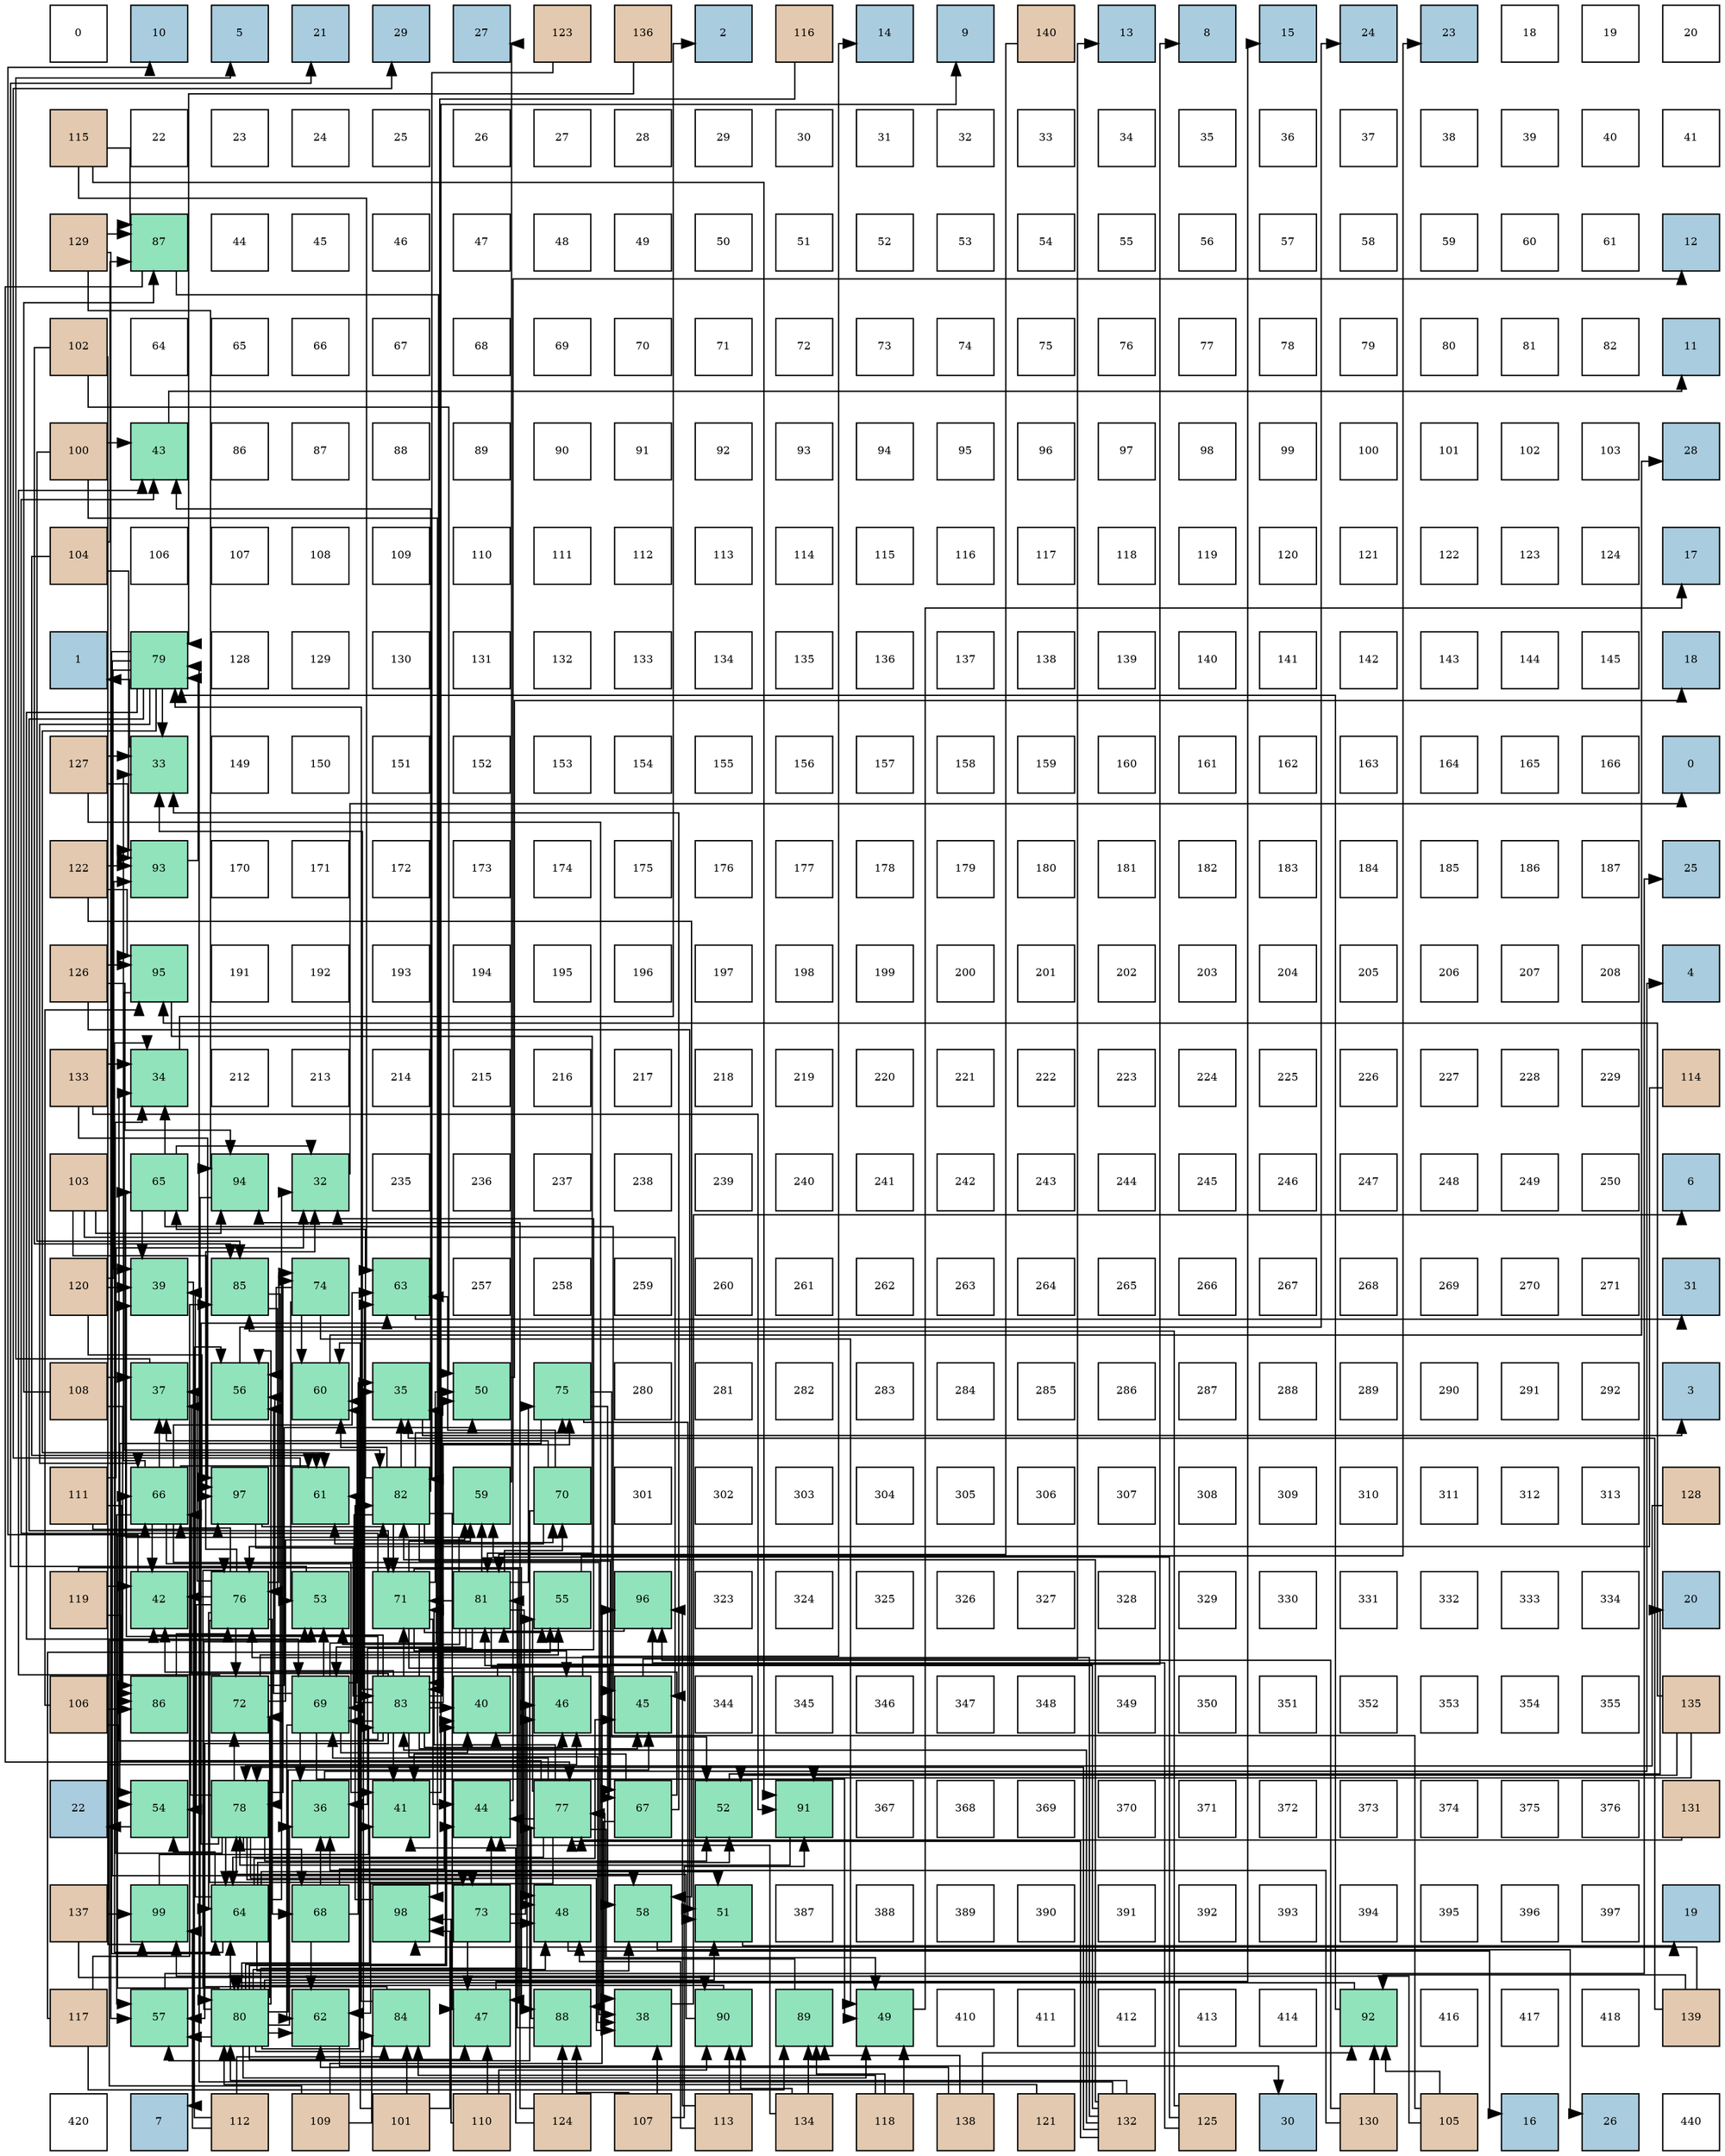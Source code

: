 digraph layout{
 rankdir=TB;
 splines=ortho;
 node [style=filled shape=square fixedsize=true width=0.6];
0[label="0", fontsize=8, fillcolor="#ffffff"];
1[label="10", fontsize=8, fillcolor="#a9ccde"];
2[label="5", fontsize=8, fillcolor="#a9ccde"];
3[label="21", fontsize=8, fillcolor="#a9ccde"];
4[label="29", fontsize=8, fillcolor="#a9ccde"];
5[label="27", fontsize=8, fillcolor="#a9ccde"];
6[label="123", fontsize=8, fillcolor="#e3c9af"];
7[label="136", fontsize=8, fillcolor="#e3c9af"];
8[label="2", fontsize=8, fillcolor="#a9ccde"];
9[label="116", fontsize=8, fillcolor="#e3c9af"];
10[label="14", fontsize=8, fillcolor="#a9ccde"];
11[label="9", fontsize=8, fillcolor="#a9ccde"];
12[label="140", fontsize=8, fillcolor="#e3c9af"];
13[label="13", fontsize=8, fillcolor="#a9ccde"];
14[label="8", fontsize=8, fillcolor="#a9ccde"];
15[label="15", fontsize=8, fillcolor="#a9ccde"];
16[label="24", fontsize=8, fillcolor="#a9ccde"];
17[label="23", fontsize=8, fillcolor="#a9ccde"];
18[label="18", fontsize=8, fillcolor="#ffffff"];
19[label="19", fontsize=8, fillcolor="#ffffff"];
20[label="20", fontsize=8, fillcolor="#ffffff"];
21[label="115", fontsize=8, fillcolor="#e3c9af"];
22[label="22", fontsize=8, fillcolor="#ffffff"];
23[label="23", fontsize=8, fillcolor="#ffffff"];
24[label="24", fontsize=8, fillcolor="#ffffff"];
25[label="25", fontsize=8, fillcolor="#ffffff"];
26[label="26", fontsize=8, fillcolor="#ffffff"];
27[label="27", fontsize=8, fillcolor="#ffffff"];
28[label="28", fontsize=8, fillcolor="#ffffff"];
29[label="29", fontsize=8, fillcolor="#ffffff"];
30[label="30", fontsize=8, fillcolor="#ffffff"];
31[label="31", fontsize=8, fillcolor="#ffffff"];
32[label="32", fontsize=8, fillcolor="#ffffff"];
33[label="33", fontsize=8, fillcolor="#ffffff"];
34[label="34", fontsize=8, fillcolor="#ffffff"];
35[label="35", fontsize=8, fillcolor="#ffffff"];
36[label="36", fontsize=8, fillcolor="#ffffff"];
37[label="37", fontsize=8, fillcolor="#ffffff"];
38[label="38", fontsize=8, fillcolor="#ffffff"];
39[label="39", fontsize=8, fillcolor="#ffffff"];
40[label="40", fontsize=8, fillcolor="#ffffff"];
41[label="41", fontsize=8, fillcolor="#ffffff"];
42[label="129", fontsize=8, fillcolor="#e3c9af"];
43[label="87", fontsize=8, fillcolor="#91e3bb"];
44[label="44", fontsize=8, fillcolor="#ffffff"];
45[label="45", fontsize=8, fillcolor="#ffffff"];
46[label="46", fontsize=8, fillcolor="#ffffff"];
47[label="47", fontsize=8, fillcolor="#ffffff"];
48[label="48", fontsize=8, fillcolor="#ffffff"];
49[label="49", fontsize=8, fillcolor="#ffffff"];
50[label="50", fontsize=8, fillcolor="#ffffff"];
51[label="51", fontsize=8, fillcolor="#ffffff"];
52[label="52", fontsize=8, fillcolor="#ffffff"];
53[label="53", fontsize=8, fillcolor="#ffffff"];
54[label="54", fontsize=8, fillcolor="#ffffff"];
55[label="55", fontsize=8, fillcolor="#ffffff"];
56[label="56", fontsize=8, fillcolor="#ffffff"];
57[label="57", fontsize=8, fillcolor="#ffffff"];
58[label="58", fontsize=8, fillcolor="#ffffff"];
59[label="59", fontsize=8, fillcolor="#ffffff"];
60[label="60", fontsize=8, fillcolor="#ffffff"];
61[label="61", fontsize=8, fillcolor="#ffffff"];
62[label="12", fontsize=8, fillcolor="#a9ccde"];
63[label="102", fontsize=8, fillcolor="#e3c9af"];
64[label="64", fontsize=8, fillcolor="#ffffff"];
65[label="65", fontsize=8, fillcolor="#ffffff"];
66[label="66", fontsize=8, fillcolor="#ffffff"];
67[label="67", fontsize=8, fillcolor="#ffffff"];
68[label="68", fontsize=8, fillcolor="#ffffff"];
69[label="69", fontsize=8, fillcolor="#ffffff"];
70[label="70", fontsize=8, fillcolor="#ffffff"];
71[label="71", fontsize=8, fillcolor="#ffffff"];
72[label="72", fontsize=8, fillcolor="#ffffff"];
73[label="73", fontsize=8, fillcolor="#ffffff"];
74[label="74", fontsize=8, fillcolor="#ffffff"];
75[label="75", fontsize=8, fillcolor="#ffffff"];
76[label="76", fontsize=8, fillcolor="#ffffff"];
77[label="77", fontsize=8, fillcolor="#ffffff"];
78[label="78", fontsize=8, fillcolor="#ffffff"];
79[label="79", fontsize=8, fillcolor="#ffffff"];
80[label="80", fontsize=8, fillcolor="#ffffff"];
81[label="81", fontsize=8, fillcolor="#ffffff"];
82[label="82", fontsize=8, fillcolor="#ffffff"];
83[label="11", fontsize=8, fillcolor="#a9ccde"];
84[label="100", fontsize=8, fillcolor="#e3c9af"];
85[label="43", fontsize=8, fillcolor="#91e3bb"];
86[label="86", fontsize=8, fillcolor="#ffffff"];
87[label="87", fontsize=8, fillcolor="#ffffff"];
88[label="88", fontsize=8, fillcolor="#ffffff"];
89[label="89", fontsize=8, fillcolor="#ffffff"];
90[label="90", fontsize=8, fillcolor="#ffffff"];
91[label="91", fontsize=8, fillcolor="#ffffff"];
92[label="92", fontsize=8, fillcolor="#ffffff"];
93[label="93", fontsize=8, fillcolor="#ffffff"];
94[label="94", fontsize=8, fillcolor="#ffffff"];
95[label="95", fontsize=8, fillcolor="#ffffff"];
96[label="96", fontsize=8, fillcolor="#ffffff"];
97[label="97", fontsize=8, fillcolor="#ffffff"];
98[label="98", fontsize=8, fillcolor="#ffffff"];
99[label="99", fontsize=8, fillcolor="#ffffff"];
100[label="100", fontsize=8, fillcolor="#ffffff"];
101[label="101", fontsize=8, fillcolor="#ffffff"];
102[label="102", fontsize=8, fillcolor="#ffffff"];
103[label="103", fontsize=8, fillcolor="#ffffff"];
104[label="28", fontsize=8, fillcolor="#a9ccde"];
105[label="104", fontsize=8, fillcolor="#e3c9af"];
106[label="106", fontsize=8, fillcolor="#ffffff"];
107[label="107", fontsize=8, fillcolor="#ffffff"];
108[label="108", fontsize=8, fillcolor="#ffffff"];
109[label="109", fontsize=8, fillcolor="#ffffff"];
110[label="110", fontsize=8, fillcolor="#ffffff"];
111[label="111", fontsize=8, fillcolor="#ffffff"];
112[label="112", fontsize=8, fillcolor="#ffffff"];
113[label="113", fontsize=8, fillcolor="#ffffff"];
114[label="114", fontsize=8, fillcolor="#ffffff"];
115[label="115", fontsize=8, fillcolor="#ffffff"];
116[label="116", fontsize=8, fillcolor="#ffffff"];
117[label="117", fontsize=8, fillcolor="#ffffff"];
118[label="118", fontsize=8, fillcolor="#ffffff"];
119[label="119", fontsize=8, fillcolor="#ffffff"];
120[label="120", fontsize=8, fillcolor="#ffffff"];
121[label="121", fontsize=8, fillcolor="#ffffff"];
122[label="122", fontsize=8, fillcolor="#ffffff"];
123[label="123", fontsize=8, fillcolor="#ffffff"];
124[label="124", fontsize=8, fillcolor="#ffffff"];
125[label="17", fontsize=8, fillcolor="#a9ccde"];
126[label="1", fontsize=8, fillcolor="#a9ccde"];
127[label="79", fontsize=8, fillcolor="#91e3bb"];
128[label="128", fontsize=8, fillcolor="#ffffff"];
129[label="129", fontsize=8, fillcolor="#ffffff"];
130[label="130", fontsize=8, fillcolor="#ffffff"];
131[label="131", fontsize=8, fillcolor="#ffffff"];
132[label="132", fontsize=8, fillcolor="#ffffff"];
133[label="133", fontsize=8, fillcolor="#ffffff"];
134[label="134", fontsize=8, fillcolor="#ffffff"];
135[label="135", fontsize=8, fillcolor="#ffffff"];
136[label="136", fontsize=8, fillcolor="#ffffff"];
137[label="137", fontsize=8, fillcolor="#ffffff"];
138[label="138", fontsize=8, fillcolor="#ffffff"];
139[label="139", fontsize=8, fillcolor="#ffffff"];
140[label="140", fontsize=8, fillcolor="#ffffff"];
141[label="141", fontsize=8, fillcolor="#ffffff"];
142[label="142", fontsize=8, fillcolor="#ffffff"];
143[label="143", fontsize=8, fillcolor="#ffffff"];
144[label="144", fontsize=8, fillcolor="#ffffff"];
145[label="145", fontsize=8, fillcolor="#ffffff"];
146[label="18", fontsize=8, fillcolor="#a9ccde"];
147[label="127", fontsize=8, fillcolor="#e3c9af"];
148[label="33", fontsize=8, fillcolor="#91e3bb"];
149[label="149", fontsize=8, fillcolor="#ffffff"];
150[label="150", fontsize=8, fillcolor="#ffffff"];
151[label="151", fontsize=8, fillcolor="#ffffff"];
152[label="152", fontsize=8, fillcolor="#ffffff"];
153[label="153", fontsize=8, fillcolor="#ffffff"];
154[label="154", fontsize=8, fillcolor="#ffffff"];
155[label="155", fontsize=8, fillcolor="#ffffff"];
156[label="156", fontsize=8, fillcolor="#ffffff"];
157[label="157", fontsize=8, fillcolor="#ffffff"];
158[label="158", fontsize=8, fillcolor="#ffffff"];
159[label="159", fontsize=8, fillcolor="#ffffff"];
160[label="160", fontsize=8, fillcolor="#ffffff"];
161[label="161", fontsize=8, fillcolor="#ffffff"];
162[label="162", fontsize=8, fillcolor="#ffffff"];
163[label="163", fontsize=8, fillcolor="#ffffff"];
164[label="164", fontsize=8, fillcolor="#ffffff"];
165[label="165", fontsize=8, fillcolor="#ffffff"];
166[label="166", fontsize=8, fillcolor="#ffffff"];
167[label="0", fontsize=8, fillcolor="#a9ccde"];
168[label="122", fontsize=8, fillcolor="#e3c9af"];
169[label="93", fontsize=8, fillcolor="#91e3bb"];
170[label="170", fontsize=8, fillcolor="#ffffff"];
171[label="171", fontsize=8, fillcolor="#ffffff"];
172[label="172", fontsize=8, fillcolor="#ffffff"];
173[label="173", fontsize=8, fillcolor="#ffffff"];
174[label="174", fontsize=8, fillcolor="#ffffff"];
175[label="175", fontsize=8, fillcolor="#ffffff"];
176[label="176", fontsize=8, fillcolor="#ffffff"];
177[label="177", fontsize=8, fillcolor="#ffffff"];
178[label="178", fontsize=8, fillcolor="#ffffff"];
179[label="179", fontsize=8, fillcolor="#ffffff"];
180[label="180", fontsize=8, fillcolor="#ffffff"];
181[label="181", fontsize=8, fillcolor="#ffffff"];
182[label="182", fontsize=8, fillcolor="#ffffff"];
183[label="183", fontsize=8, fillcolor="#ffffff"];
184[label="184", fontsize=8, fillcolor="#ffffff"];
185[label="185", fontsize=8, fillcolor="#ffffff"];
186[label="186", fontsize=8, fillcolor="#ffffff"];
187[label="187", fontsize=8, fillcolor="#ffffff"];
188[label="25", fontsize=8, fillcolor="#a9ccde"];
189[label="126", fontsize=8, fillcolor="#e3c9af"];
190[label="95", fontsize=8, fillcolor="#91e3bb"];
191[label="191", fontsize=8, fillcolor="#ffffff"];
192[label="192", fontsize=8, fillcolor="#ffffff"];
193[label="193", fontsize=8, fillcolor="#ffffff"];
194[label="194", fontsize=8, fillcolor="#ffffff"];
195[label="195", fontsize=8, fillcolor="#ffffff"];
196[label="196", fontsize=8, fillcolor="#ffffff"];
197[label="197", fontsize=8, fillcolor="#ffffff"];
198[label="198", fontsize=8, fillcolor="#ffffff"];
199[label="199", fontsize=8, fillcolor="#ffffff"];
200[label="200", fontsize=8, fillcolor="#ffffff"];
201[label="201", fontsize=8, fillcolor="#ffffff"];
202[label="202", fontsize=8, fillcolor="#ffffff"];
203[label="203", fontsize=8, fillcolor="#ffffff"];
204[label="204", fontsize=8, fillcolor="#ffffff"];
205[label="205", fontsize=8, fillcolor="#ffffff"];
206[label="206", fontsize=8, fillcolor="#ffffff"];
207[label="207", fontsize=8, fillcolor="#ffffff"];
208[label="208", fontsize=8, fillcolor="#ffffff"];
209[label="4", fontsize=8, fillcolor="#a9ccde"];
210[label="133", fontsize=8, fillcolor="#e3c9af"];
211[label="34", fontsize=8, fillcolor="#91e3bb"];
212[label="212", fontsize=8, fillcolor="#ffffff"];
213[label="213", fontsize=8, fillcolor="#ffffff"];
214[label="214", fontsize=8, fillcolor="#ffffff"];
215[label="215", fontsize=8, fillcolor="#ffffff"];
216[label="216", fontsize=8, fillcolor="#ffffff"];
217[label="217", fontsize=8, fillcolor="#ffffff"];
218[label="218", fontsize=8, fillcolor="#ffffff"];
219[label="219", fontsize=8, fillcolor="#ffffff"];
220[label="220", fontsize=8, fillcolor="#ffffff"];
221[label="221", fontsize=8, fillcolor="#ffffff"];
222[label="222", fontsize=8, fillcolor="#ffffff"];
223[label="223", fontsize=8, fillcolor="#ffffff"];
224[label="224", fontsize=8, fillcolor="#ffffff"];
225[label="225", fontsize=8, fillcolor="#ffffff"];
226[label="226", fontsize=8, fillcolor="#ffffff"];
227[label="227", fontsize=8, fillcolor="#ffffff"];
228[label="228", fontsize=8, fillcolor="#ffffff"];
229[label="229", fontsize=8, fillcolor="#ffffff"];
230[label="114", fontsize=8, fillcolor="#e3c9af"];
231[label="103", fontsize=8, fillcolor="#e3c9af"];
232[label="65", fontsize=8, fillcolor="#91e3bb"];
233[label="94", fontsize=8, fillcolor="#91e3bb"];
234[label="32", fontsize=8, fillcolor="#91e3bb"];
235[label="235", fontsize=8, fillcolor="#ffffff"];
236[label="236", fontsize=8, fillcolor="#ffffff"];
237[label="237", fontsize=8, fillcolor="#ffffff"];
238[label="238", fontsize=8, fillcolor="#ffffff"];
239[label="239", fontsize=8, fillcolor="#ffffff"];
240[label="240", fontsize=8, fillcolor="#ffffff"];
241[label="241", fontsize=8, fillcolor="#ffffff"];
242[label="242", fontsize=8, fillcolor="#ffffff"];
243[label="243", fontsize=8, fillcolor="#ffffff"];
244[label="244", fontsize=8, fillcolor="#ffffff"];
245[label="245", fontsize=8, fillcolor="#ffffff"];
246[label="246", fontsize=8, fillcolor="#ffffff"];
247[label="247", fontsize=8, fillcolor="#ffffff"];
248[label="248", fontsize=8, fillcolor="#ffffff"];
249[label="249", fontsize=8, fillcolor="#ffffff"];
250[label="250", fontsize=8, fillcolor="#ffffff"];
251[label="6", fontsize=8, fillcolor="#a9ccde"];
252[label="120", fontsize=8, fillcolor="#e3c9af"];
253[label="39", fontsize=8, fillcolor="#91e3bb"];
254[label="85", fontsize=8, fillcolor="#91e3bb"];
255[label="74", fontsize=8, fillcolor="#91e3bb"];
256[label="63", fontsize=8, fillcolor="#91e3bb"];
257[label="257", fontsize=8, fillcolor="#ffffff"];
258[label="258", fontsize=8, fillcolor="#ffffff"];
259[label="259", fontsize=8, fillcolor="#ffffff"];
260[label="260", fontsize=8, fillcolor="#ffffff"];
261[label="261", fontsize=8, fillcolor="#ffffff"];
262[label="262", fontsize=8, fillcolor="#ffffff"];
263[label="263", fontsize=8, fillcolor="#ffffff"];
264[label="264", fontsize=8, fillcolor="#ffffff"];
265[label="265", fontsize=8, fillcolor="#ffffff"];
266[label="266", fontsize=8, fillcolor="#ffffff"];
267[label="267", fontsize=8, fillcolor="#ffffff"];
268[label="268", fontsize=8, fillcolor="#ffffff"];
269[label="269", fontsize=8, fillcolor="#ffffff"];
270[label="270", fontsize=8, fillcolor="#ffffff"];
271[label="271", fontsize=8, fillcolor="#ffffff"];
272[label="31", fontsize=8, fillcolor="#a9ccde"];
273[label="108", fontsize=8, fillcolor="#e3c9af"];
274[label="37", fontsize=8, fillcolor="#91e3bb"];
275[label="56", fontsize=8, fillcolor="#91e3bb"];
276[label="60", fontsize=8, fillcolor="#91e3bb"];
277[label="35", fontsize=8, fillcolor="#91e3bb"];
278[label="50", fontsize=8, fillcolor="#91e3bb"];
279[label="75", fontsize=8, fillcolor="#91e3bb"];
280[label="280", fontsize=8, fillcolor="#ffffff"];
281[label="281", fontsize=8, fillcolor="#ffffff"];
282[label="282", fontsize=8, fillcolor="#ffffff"];
283[label="283", fontsize=8, fillcolor="#ffffff"];
284[label="284", fontsize=8, fillcolor="#ffffff"];
285[label="285", fontsize=8, fillcolor="#ffffff"];
286[label="286", fontsize=8, fillcolor="#ffffff"];
287[label="287", fontsize=8, fillcolor="#ffffff"];
288[label="288", fontsize=8, fillcolor="#ffffff"];
289[label="289", fontsize=8, fillcolor="#ffffff"];
290[label="290", fontsize=8, fillcolor="#ffffff"];
291[label="291", fontsize=8, fillcolor="#ffffff"];
292[label="292", fontsize=8, fillcolor="#ffffff"];
293[label="3", fontsize=8, fillcolor="#a9ccde"];
294[label="111", fontsize=8, fillcolor="#e3c9af"];
295[label="66", fontsize=8, fillcolor="#91e3bb"];
296[label="97", fontsize=8, fillcolor="#91e3bb"];
297[label="61", fontsize=8, fillcolor="#91e3bb"];
298[label="82", fontsize=8, fillcolor="#91e3bb"];
299[label="59", fontsize=8, fillcolor="#91e3bb"];
300[label="70", fontsize=8, fillcolor="#91e3bb"];
301[label="301", fontsize=8, fillcolor="#ffffff"];
302[label="302", fontsize=8, fillcolor="#ffffff"];
303[label="303", fontsize=8, fillcolor="#ffffff"];
304[label="304", fontsize=8, fillcolor="#ffffff"];
305[label="305", fontsize=8, fillcolor="#ffffff"];
306[label="306", fontsize=8, fillcolor="#ffffff"];
307[label="307", fontsize=8, fillcolor="#ffffff"];
308[label="308", fontsize=8, fillcolor="#ffffff"];
309[label="309", fontsize=8, fillcolor="#ffffff"];
310[label="310", fontsize=8, fillcolor="#ffffff"];
311[label="311", fontsize=8, fillcolor="#ffffff"];
312[label="312", fontsize=8, fillcolor="#ffffff"];
313[label="313", fontsize=8, fillcolor="#ffffff"];
314[label="128", fontsize=8, fillcolor="#e3c9af"];
315[label="119", fontsize=8, fillcolor="#e3c9af"];
316[label="42", fontsize=8, fillcolor="#91e3bb"];
317[label="76", fontsize=8, fillcolor="#91e3bb"];
318[label="53", fontsize=8, fillcolor="#91e3bb"];
319[label="71", fontsize=8, fillcolor="#91e3bb"];
320[label="81", fontsize=8, fillcolor="#91e3bb"];
321[label="55", fontsize=8, fillcolor="#91e3bb"];
322[label="96", fontsize=8, fillcolor="#91e3bb"];
323[label="323", fontsize=8, fillcolor="#ffffff"];
324[label="324", fontsize=8, fillcolor="#ffffff"];
325[label="325", fontsize=8, fillcolor="#ffffff"];
326[label="326", fontsize=8, fillcolor="#ffffff"];
327[label="327", fontsize=8, fillcolor="#ffffff"];
328[label="328", fontsize=8, fillcolor="#ffffff"];
329[label="329", fontsize=8, fillcolor="#ffffff"];
330[label="330", fontsize=8, fillcolor="#ffffff"];
331[label="331", fontsize=8, fillcolor="#ffffff"];
332[label="332", fontsize=8, fillcolor="#ffffff"];
333[label="333", fontsize=8, fillcolor="#ffffff"];
334[label="334", fontsize=8, fillcolor="#ffffff"];
335[label="20", fontsize=8, fillcolor="#a9ccde"];
336[label="106", fontsize=8, fillcolor="#e3c9af"];
337[label="86", fontsize=8, fillcolor="#91e3bb"];
338[label="72", fontsize=8, fillcolor="#91e3bb"];
339[label="69", fontsize=8, fillcolor="#91e3bb"];
340[label="83", fontsize=8, fillcolor="#91e3bb"];
341[label="40", fontsize=8, fillcolor="#91e3bb"];
342[label="46", fontsize=8, fillcolor="#91e3bb"];
343[label="45", fontsize=8, fillcolor="#91e3bb"];
344[label="344", fontsize=8, fillcolor="#ffffff"];
345[label="345", fontsize=8, fillcolor="#ffffff"];
346[label="346", fontsize=8, fillcolor="#ffffff"];
347[label="347", fontsize=8, fillcolor="#ffffff"];
348[label="348", fontsize=8, fillcolor="#ffffff"];
349[label="349", fontsize=8, fillcolor="#ffffff"];
350[label="350", fontsize=8, fillcolor="#ffffff"];
351[label="351", fontsize=8, fillcolor="#ffffff"];
352[label="352", fontsize=8, fillcolor="#ffffff"];
353[label="353", fontsize=8, fillcolor="#ffffff"];
354[label="354", fontsize=8, fillcolor="#ffffff"];
355[label="355", fontsize=8, fillcolor="#ffffff"];
356[label="135", fontsize=8, fillcolor="#e3c9af"];
357[label="22", fontsize=8, fillcolor="#a9ccde"];
358[label="54", fontsize=8, fillcolor="#91e3bb"];
359[label="78", fontsize=8, fillcolor="#91e3bb"];
360[label="36", fontsize=8, fillcolor="#91e3bb"];
361[label="41", fontsize=8, fillcolor="#91e3bb"];
362[label="44", fontsize=8, fillcolor="#91e3bb"];
363[label="77", fontsize=8, fillcolor="#91e3bb"];
364[label="67", fontsize=8, fillcolor="#91e3bb"];
365[label="52", fontsize=8, fillcolor="#91e3bb"];
366[label="91", fontsize=8, fillcolor="#91e3bb"];
367[label="367", fontsize=8, fillcolor="#ffffff"];
368[label="368", fontsize=8, fillcolor="#ffffff"];
369[label="369", fontsize=8, fillcolor="#ffffff"];
370[label="370", fontsize=8, fillcolor="#ffffff"];
371[label="371", fontsize=8, fillcolor="#ffffff"];
372[label="372", fontsize=8, fillcolor="#ffffff"];
373[label="373", fontsize=8, fillcolor="#ffffff"];
374[label="374", fontsize=8, fillcolor="#ffffff"];
375[label="375", fontsize=8, fillcolor="#ffffff"];
376[label="376", fontsize=8, fillcolor="#ffffff"];
377[label="131", fontsize=8, fillcolor="#e3c9af"];
378[label="137", fontsize=8, fillcolor="#e3c9af"];
379[label="99", fontsize=8, fillcolor="#91e3bb"];
380[label="64", fontsize=8, fillcolor="#91e3bb"];
381[label="68", fontsize=8, fillcolor="#91e3bb"];
382[label="98", fontsize=8, fillcolor="#91e3bb"];
383[label="73", fontsize=8, fillcolor="#91e3bb"];
384[label="48", fontsize=8, fillcolor="#91e3bb"];
385[label="58", fontsize=8, fillcolor="#91e3bb"];
386[label="51", fontsize=8, fillcolor="#91e3bb"];
387[label="387", fontsize=8, fillcolor="#ffffff"];
388[label="388", fontsize=8, fillcolor="#ffffff"];
389[label="389", fontsize=8, fillcolor="#ffffff"];
390[label="390", fontsize=8, fillcolor="#ffffff"];
391[label="391", fontsize=8, fillcolor="#ffffff"];
392[label="392", fontsize=8, fillcolor="#ffffff"];
393[label="393", fontsize=8, fillcolor="#ffffff"];
394[label="394", fontsize=8, fillcolor="#ffffff"];
395[label="395", fontsize=8, fillcolor="#ffffff"];
396[label="396", fontsize=8, fillcolor="#ffffff"];
397[label="397", fontsize=8, fillcolor="#ffffff"];
398[label="19", fontsize=8, fillcolor="#a9ccde"];
399[label="117", fontsize=8, fillcolor="#e3c9af"];
400[label="57", fontsize=8, fillcolor="#91e3bb"];
401[label="80", fontsize=8, fillcolor="#91e3bb"];
402[label="62", fontsize=8, fillcolor="#91e3bb"];
403[label="84", fontsize=8, fillcolor="#91e3bb"];
404[label="47", fontsize=8, fillcolor="#91e3bb"];
405[label="88", fontsize=8, fillcolor="#91e3bb"];
406[label="38", fontsize=8, fillcolor="#91e3bb"];
407[label="90", fontsize=8, fillcolor="#91e3bb"];
408[label="89", fontsize=8, fillcolor="#91e3bb"];
409[label="49", fontsize=8, fillcolor="#91e3bb"];
410[label="410", fontsize=8, fillcolor="#ffffff"];
411[label="411", fontsize=8, fillcolor="#ffffff"];
412[label="412", fontsize=8, fillcolor="#ffffff"];
413[label="413", fontsize=8, fillcolor="#ffffff"];
414[label="414", fontsize=8, fillcolor="#ffffff"];
415[label="92", fontsize=8, fillcolor="#91e3bb"];
416[label="416", fontsize=8, fillcolor="#ffffff"];
417[label="417", fontsize=8, fillcolor="#ffffff"];
418[label="418", fontsize=8, fillcolor="#ffffff"];
419[label="139", fontsize=8, fillcolor="#e3c9af"];
420[label="420", fontsize=8, fillcolor="#ffffff"];
421[label="7", fontsize=8, fillcolor="#a9ccde"];
422[label="112", fontsize=8, fillcolor="#e3c9af"];
423[label="109", fontsize=8, fillcolor="#e3c9af"];
424[label="101", fontsize=8, fillcolor="#e3c9af"];
425[label="110", fontsize=8, fillcolor="#e3c9af"];
426[label="124", fontsize=8, fillcolor="#e3c9af"];
427[label="107", fontsize=8, fillcolor="#e3c9af"];
428[label="113", fontsize=8, fillcolor="#e3c9af"];
429[label="134", fontsize=8, fillcolor="#e3c9af"];
430[label="118", fontsize=8, fillcolor="#e3c9af"];
431[label="138", fontsize=8, fillcolor="#e3c9af"];
432[label="121", fontsize=8, fillcolor="#e3c9af"];
433[label="132", fontsize=8, fillcolor="#e3c9af"];
434[label="125", fontsize=8, fillcolor="#e3c9af"];
435[label="30", fontsize=8, fillcolor="#a9ccde"];
436[label="130", fontsize=8, fillcolor="#e3c9af"];
437[label="105", fontsize=8, fillcolor="#e3c9af"];
438[label="16", fontsize=8, fillcolor="#a9ccde"];
439[label="26", fontsize=8, fillcolor="#a9ccde"];
440[label="440", fontsize=8, fillcolor="#ffffff"];
edge [constraint=false, style=vis];234 -> 167;
148 -> 126;
211 -> 8;
277 -> 293;
360 -> 209;
274 -> 2;
406 -> 251;
253 -> 421;
341 -> 14;
361 -> 11;
316 -> 1;
85 -> 83;
362 -> 62;
343 -> 13;
342 -> 10;
404 -> 15;
384 -> 438;
409 -> 125;
278 -> 146;
386 -> 398;
365 -> 335;
318 -> 3;
358 -> 357;
321 -> 17;
275 -> 16;
400 -> 188;
385 -> 439;
299 -> 5;
276 -> 104;
297 -> 4;
402 -> 435;
256 -> 272;
380 -> 234;
380 -> 211;
380 -> 253;
380 -> 343;
380 -> 386;
380 -> 365;
380 -> 358;
380 -> 385;
232 -> 234;
232 -> 211;
232 -> 253;
232 -> 343;
295 -> 148;
295 -> 274;
295 -> 406;
295 -> 361;
295 -> 316;
295 -> 400;
295 -> 297;
295 -> 256;
364 -> 148;
364 -> 406;
364 -> 361;
364 -> 316;
381 -> 277;
381 -> 360;
381 -> 341;
381 -> 402;
339 -> 277;
339 -> 360;
339 -> 341;
339 -> 409;
339 -> 318;
339 -> 275;
339 -> 276;
339 -> 402;
300 -> 274;
300 -> 400;
300 -> 297;
300 -> 256;
319 -> 85;
319 -> 362;
319 -> 342;
319 -> 404;
319 -> 384;
319 -> 278;
319 -> 321;
319 -> 299;
338 -> 85;
338 -> 278;
338 -> 321;
338 -> 299;
383 -> 362;
383 -> 342;
383 -> 404;
383 -> 384;
255 -> 409;
255 -> 318;
255 -> 275;
255 -> 276;
279 -> 386;
279 -> 365;
279 -> 358;
279 -> 385;
317 -> 234;
317 -> 274;
317 -> 316;
317 -> 358;
317 -> 380;
317 -> 295;
317 -> 381;
317 -> 338;
317 -> 383;
317 -> 255;
363 -> 362;
363 -> 409;
363 -> 321;
363 -> 402;
363 -> 380;
363 -> 295;
363 -> 339;
363 -> 319;
359 -> 211;
359 -> 406;
359 -> 365;
359 -> 256;
359 -> 380;
359 -> 295;
359 -> 381;
359 -> 338;
359 -> 383;
359 -> 255;
127 -> 148;
127 -> 253;
127 -> 385;
127 -> 297;
127 -> 380;
127 -> 295;
127 -> 339;
127 -> 319;
401 -> 277;
401 -> 360;
401 -> 341;
401 -> 361;
401 -> 362;
401 -> 343;
401 -> 342;
401 -> 404;
401 -> 384;
401 -> 409;
401 -> 386;
401 -> 318;
401 -> 275;
401 -> 400;
401 -> 276;
401 -> 402;
401 -> 380;
401 -> 295;
401 -> 338;
320 -> 360;
320 -> 384;
320 -> 318;
320 -> 299;
320 -> 232;
320 -> 364;
320 -> 339;
320 -> 300;
320 -> 319;
320 -> 279;
298 -> 277;
298 -> 85;
298 -> 404;
298 -> 276;
298 -> 232;
298 -> 364;
298 -> 339;
298 -> 300;
298 -> 319;
298 -> 279;
340 -> 234;
340 -> 148;
340 -> 211;
340 -> 274;
340 -> 406;
340 -> 253;
340 -> 341;
340 -> 361;
340 -> 316;
340 -> 343;
340 -> 342;
340 -> 278;
340 -> 275;
340 -> 400;
340 -> 297;
340 -> 256;
340 -> 339;
340 -> 319;
340 -> 279;
403 -> 317;
403 -> 127;
254 -> 317;
254 -> 359;
337 -> 317;
43 -> 363;
43 -> 340;
405 -> 363;
405 -> 320;
408 -> 363;
407 -> 359;
407 -> 401;
366 -> 359;
415 -> 127;
415 -> 401;
169 -> 127;
233 -> 401;
190 -> 320;
190 -> 298;
322 -> 320;
296 -> 298;
296 -> 340;
382 -> 298;
379 -> 340;
84 -> 85;
84 -> 254;
84 -> 382;
424 -> 276;
424 -> 403;
424 -> 382;
63 -> 278;
63 -> 254;
63 -> 379;
231 -> 343;
231 -> 233;
231 -> 296;
105 -> 297;
105 -> 43;
105 -> 169;
437 -> 341;
437 -> 415;
437 -> 379;
336 -> 358;
336 -> 337;
336 -> 190;
427 -> 406;
427 -> 405;
427 -> 366;
273 -> 274;
273 -> 337;
273 -> 43;
423 -> 318;
423 -> 403;
423 -> 322;
425 -> 404;
425 -> 407;
425 -> 382;
294 -> 234;
294 -> 337;
294 -> 296;
422 -> 275;
422 -> 403;
422 -> 379;
428 -> 384;
428 -> 407;
428 -> 322;
230 -> 317;
21 -> 256;
21 -> 43;
21 -> 366;
9 -> 340;
399 -> 321;
399 -> 254;
399 -> 408;
430 -> 409;
430 -> 403;
430 -> 408;
315 -> 316;
315 -> 337;
315 -> 405;
252 -> 253;
252 -> 169;
252 -> 296;
432 -> 401;
168 -> 385;
168 -> 169;
168 -> 190;
6 -> 298;
426 -> 361;
426 -> 405;
426 -> 233;
434 -> 299;
434 -> 254;
434 -> 322;
189 -> 386;
189 -> 233;
189 -> 190;
147 -> 148;
147 -> 405;
147 -> 169;
314 -> 359;
42 -> 400;
42 -> 43;
42 -> 233;
436 -> 360;
436 -> 415;
436 -> 322;
377 -> 363;
433 -> 317;
433 -> 363;
433 -> 359;
433 -> 127;
433 -> 401;
433 -> 320;
433 -> 298;
433 -> 340;
210 -> 211;
210 -> 366;
210 -> 296;
429 -> 362;
429 -> 408;
429 -> 407;
356 -> 365;
356 -> 366;
356 -> 190;
7 -> 127;
378 -> 342;
378 -> 407;
378 -> 379;
431 -> 402;
431 -> 408;
431 -> 415;
419 -> 277;
419 -> 415;
419 -> 382;
12 -> 320;
edge [constraint=true, style=invis];
0 -> 21 -> 42 -> 63 -> 84 -> 105 -> 126 -> 147 -> 168 -> 189 -> 210 -> 231 -> 252 -> 273 -> 294 -> 315 -> 336 -> 357 -> 378 -> 399 -> 420;
1 -> 22 -> 43 -> 64 -> 85 -> 106 -> 127 -> 148 -> 169 -> 190 -> 211 -> 232 -> 253 -> 274 -> 295 -> 316 -> 337 -> 358 -> 379 -> 400 -> 421;
2 -> 23 -> 44 -> 65 -> 86 -> 107 -> 128 -> 149 -> 170 -> 191 -> 212 -> 233 -> 254 -> 275 -> 296 -> 317 -> 338 -> 359 -> 380 -> 401 -> 422;
3 -> 24 -> 45 -> 66 -> 87 -> 108 -> 129 -> 150 -> 171 -> 192 -> 213 -> 234 -> 255 -> 276 -> 297 -> 318 -> 339 -> 360 -> 381 -> 402 -> 423;
4 -> 25 -> 46 -> 67 -> 88 -> 109 -> 130 -> 151 -> 172 -> 193 -> 214 -> 235 -> 256 -> 277 -> 298 -> 319 -> 340 -> 361 -> 382 -> 403 -> 424;
5 -> 26 -> 47 -> 68 -> 89 -> 110 -> 131 -> 152 -> 173 -> 194 -> 215 -> 236 -> 257 -> 278 -> 299 -> 320 -> 341 -> 362 -> 383 -> 404 -> 425;
6 -> 27 -> 48 -> 69 -> 90 -> 111 -> 132 -> 153 -> 174 -> 195 -> 216 -> 237 -> 258 -> 279 -> 300 -> 321 -> 342 -> 363 -> 384 -> 405 -> 426;
7 -> 28 -> 49 -> 70 -> 91 -> 112 -> 133 -> 154 -> 175 -> 196 -> 217 -> 238 -> 259 -> 280 -> 301 -> 322 -> 343 -> 364 -> 385 -> 406 -> 427;
8 -> 29 -> 50 -> 71 -> 92 -> 113 -> 134 -> 155 -> 176 -> 197 -> 218 -> 239 -> 260 -> 281 -> 302 -> 323 -> 344 -> 365 -> 386 -> 407 -> 428;
9 -> 30 -> 51 -> 72 -> 93 -> 114 -> 135 -> 156 -> 177 -> 198 -> 219 -> 240 -> 261 -> 282 -> 303 -> 324 -> 345 -> 366 -> 387 -> 408 -> 429;
10 -> 31 -> 52 -> 73 -> 94 -> 115 -> 136 -> 157 -> 178 -> 199 -> 220 -> 241 -> 262 -> 283 -> 304 -> 325 -> 346 -> 367 -> 388 -> 409 -> 430;
11 -> 32 -> 53 -> 74 -> 95 -> 116 -> 137 -> 158 -> 179 -> 200 -> 221 -> 242 -> 263 -> 284 -> 305 -> 326 -> 347 -> 368 -> 389 -> 410 -> 431;
12 -> 33 -> 54 -> 75 -> 96 -> 117 -> 138 -> 159 -> 180 -> 201 -> 222 -> 243 -> 264 -> 285 -> 306 -> 327 -> 348 -> 369 -> 390 -> 411 -> 432;
13 -> 34 -> 55 -> 76 -> 97 -> 118 -> 139 -> 160 -> 181 -> 202 -> 223 -> 244 -> 265 -> 286 -> 307 -> 328 -> 349 -> 370 -> 391 -> 412 -> 433;
14 -> 35 -> 56 -> 77 -> 98 -> 119 -> 140 -> 161 -> 182 -> 203 -> 224 -> 245 -> 266 -> 287 -> 308 -> 329 -> 350 -> 371 -> 392 -> 413 -> 434;
15 -> 36 -> 57 -> 78 -> 99 -> 120 -> 141 -> 162 -> 183 -> 204 -> 225 -> 246 -> 267 -> 288 -> 309 -> 330 -> 351 -> 372 -> 393 -> 414 -> 435;
16 -> 37 -> 58 -> 79 -> 100 -> 121 -> 142 -> 163 -> 184 -> 205 -> 226 -> 247 -> 268 -> 289 -> 310 -> 331 -> 352 -> 373 -> 394 -> 415 -> 436;
17 -> 38 -> 59 -> 80 -> 101 -> 122 -> 143 -> 164 -> 185 -> 206 -> 227 -> 248 -> 269 -> 290 -> 311 -> 332 -> 353 -> 374 -> 395 -> 416 -> 437;
18 -> 39 -> 60 -> 81 -> 102 -> 123 -> 144 -> 165 -> 186 -> 207 -> 228 -> 249 -> 270 -> 291 -> 312 -> 333 -> 354 -> 375 -> 396 -> 417 -> 438;
19 -> 40 -> 61 -> 82 -> 103 -> 124 -> 145 -> 166 -> 187 -> 208 -> 229 -> 250 -> 271 -> 292 -> 313 -> 334 -> 355 -> 376 -> 397 -> 418 -> 439;
20 -> 41 -> 62 -> 83 -> 104 -> 125 -> 146 -> 167 -> 188 -> 209 -> 230 -> 251 -> 272 -> 293 -> 314 -> 335 -> 356 -> 377 -> 398 -> 419 -> 440;
rank = same {0 -> 1 -> 2 -> 3 -> 4 -> 5 -> 6 -> 7 -> 8 -> 9 -> 10 -> 11 -> 12 -> 13 -> 14 -> 15 -> 16 -> 17 -> 18 -> 19 -> 20};
rank = same {21 -> 22 -> 23 -> 24 -> 25 -> 26 -> 27 -> 28 -> 29 -> 30 -> 31 -> 32 -> 33 -> 34 -> 35 -> 36 -> 37 -> 38 -> 39 -> 40 -> 41};
rank = same {42 -> 43 -> 44 -> 45 -> 46 -> 47 -> 48 -> 49 -> 50 -> 51 -> 52 -> 53 -> 54 -> 55 -> 56 -> 57 -> 58 -> 59 -> 60 -> 61 -> 62};
rank = same {63 -> 64 -> 65 -> 66 -> 67 -> 68 -> 69 -> 70 -> 71 -> 72 -> 73 -> 74 -> 75 -> 76 -> 77 -> 78 -> 79 -> 80 -> 81 -> 82 -> 83};
rank = same {84 -> 85 -> 86 -> 87 -> 88 -> 89 -> 90 -> 91 -> 92 -> 93 -> 94 -> 95 -> 96 -> 97 -> 98 -> 99 -> 100 -> 101 -> 102 -> 103 -> 104};
rank = same {105 -> 106 -> 107 -> 108 -> 109 -> 110 -> 111 -> 112 -> 113 -> 114 -> 115 -> 116 -> 117 -> 118 -> 119 -> 120 -> 121 -> 122 -> 123 -> 124 -> 125};
rank = same {126 -> 127 -> 128 -> 129 -> 130 -> 131 -> 132 -> 133 -> 134 -> 135 -> 136 -> 137 -> 138 -> 139 -> 140 -> 141 -> 142 -> 143 -> 144 -> 145 -> 146};
rank = same {147 -> 148 -> 149 -> 150 -> 151 -> 152 -> 153 -> 154 -> 155 -> 156 -> 157 -> 158 -> 159 -> 160 -> 161 -> 162 -> 163 -> 164 -> 165 -> 166 -> 167};
rank = same {168 -> 169 -> 170 -> 171 -> 172 -> 173 -> 174 -> 175 -> 176 -> 177 -> 178 -> 179 -> 180 -> 181 -> 182 -> 183 -> 184 -> 185 -> 186 -> 187 -> 188};
rank = same {189 -> 190 -> 191 -> 192 -> 193 -> 194 -> 195 -> 196 -> 197 -> 198 -> 199 -> 200 -> 201 -> 202 -> 203 -> 204 -> 205 -> 206 -> 207 -> 208 -> 209};
rank = same {210 -> 211 -> 212 -> 213 -> 214 -> 215 -> 216 -> 217 -> 218 -> 219 -> 220 -> 221 -> 222 -> 223 -> 224 -> 225 -> 226 -> 227 -> 228 -> 229 -> 230};
rank = same {231 -> 232 -> 233 -> 234 -> 235 -> 236 -> 237 -> 238 -> 239 -> 240 -> 241 -> 242 -> 243 -> 244 -> 245 -> 246 -> 247 -> 248 -> 249 -> 250 -> 251};
rank = same {252 -> 253 -> 254 -> 255 -> 256 -> 257 -> 258 -> 259 -> 260 -> 261 -> 262 -> 263 -> 264 -> 265 -> 266 -> 267 -> 268 -> 269 -> 270 -> 271 -> 272};
rank = same {273 -> 274 -> 275 -> 276 -> 277 -> 278 -> 279 -> 280 -> 281 -> 282 -> 283 -> 284 -> 285 -> 286 -> 287 -> 288 -> 289 -> 290 -> 291 -> 292 -> 293};
rank = same {294 -> 295 -> 296 -> 297 -> 298 -> 299 -> 300 -> 301 -> 302 -> 303 -> 304 -> 305 -> 306 -> 307 -> 308 -> 309 -> 310 -> 311 -> 312 -> 313 -> 314};
rank = same {315 -> 316 -> 317 -> 318 -> 319 -> 320 -> 321 -> 322 -> 323 -> 324 -> 325 -> 326 -> 327 -> 328 -> 329 -> 330 -> 331 -> 332 -> 333 -> 334 -> 335};
rank = same {336 -> 337 -> 338 -> 339 -> 340 -> 341 -> 342 -> 343 -> 344 -> 345 -> 346 -> 347 -> 348 -> 349 -> 350 -> 351 -> 352 -> 353 -> 354 -> 355 -> 356};
rank = same {357 -> 358 -> 359 -> 360 -> 361 -> 362 -> 363 -> 364 -> 365 -> 366 -> 367 -> 368 -> 369 -> 370 -> 371 -> 372 -> 373 -> 374 -> 375 -> 376 -> 377};
rank = same {378 -> 379 -> 380 -> 381 -> 382 -> 383 -> 384 -> 385 -> 386 -> 387 -> 388 -> 389 -> 390 -> 391 -> 392 -> 393 -> 394 -> 395 -> 396 -> 397 -> 398};
rank = same {399 -> 400 -> 401 -> 402 -> 403 -> 404 -> 405 -> 406 -> 407 -> 408 -> 409 -> 410 -> 411 -> 412 -> 413 -> 414 -> 415 -> 416 -> 417 -> 418 -> 419};
rank = same {420 -> 421 -> 422 -> 423 -> 424 -> 425 -> 426 -> 427 -> 428 -> 429 -> 430 -> 431 -> 432 -> 433 -> 434 -> 435 -> 436 -> 437 -> 438 -> 439 -> 440};
}